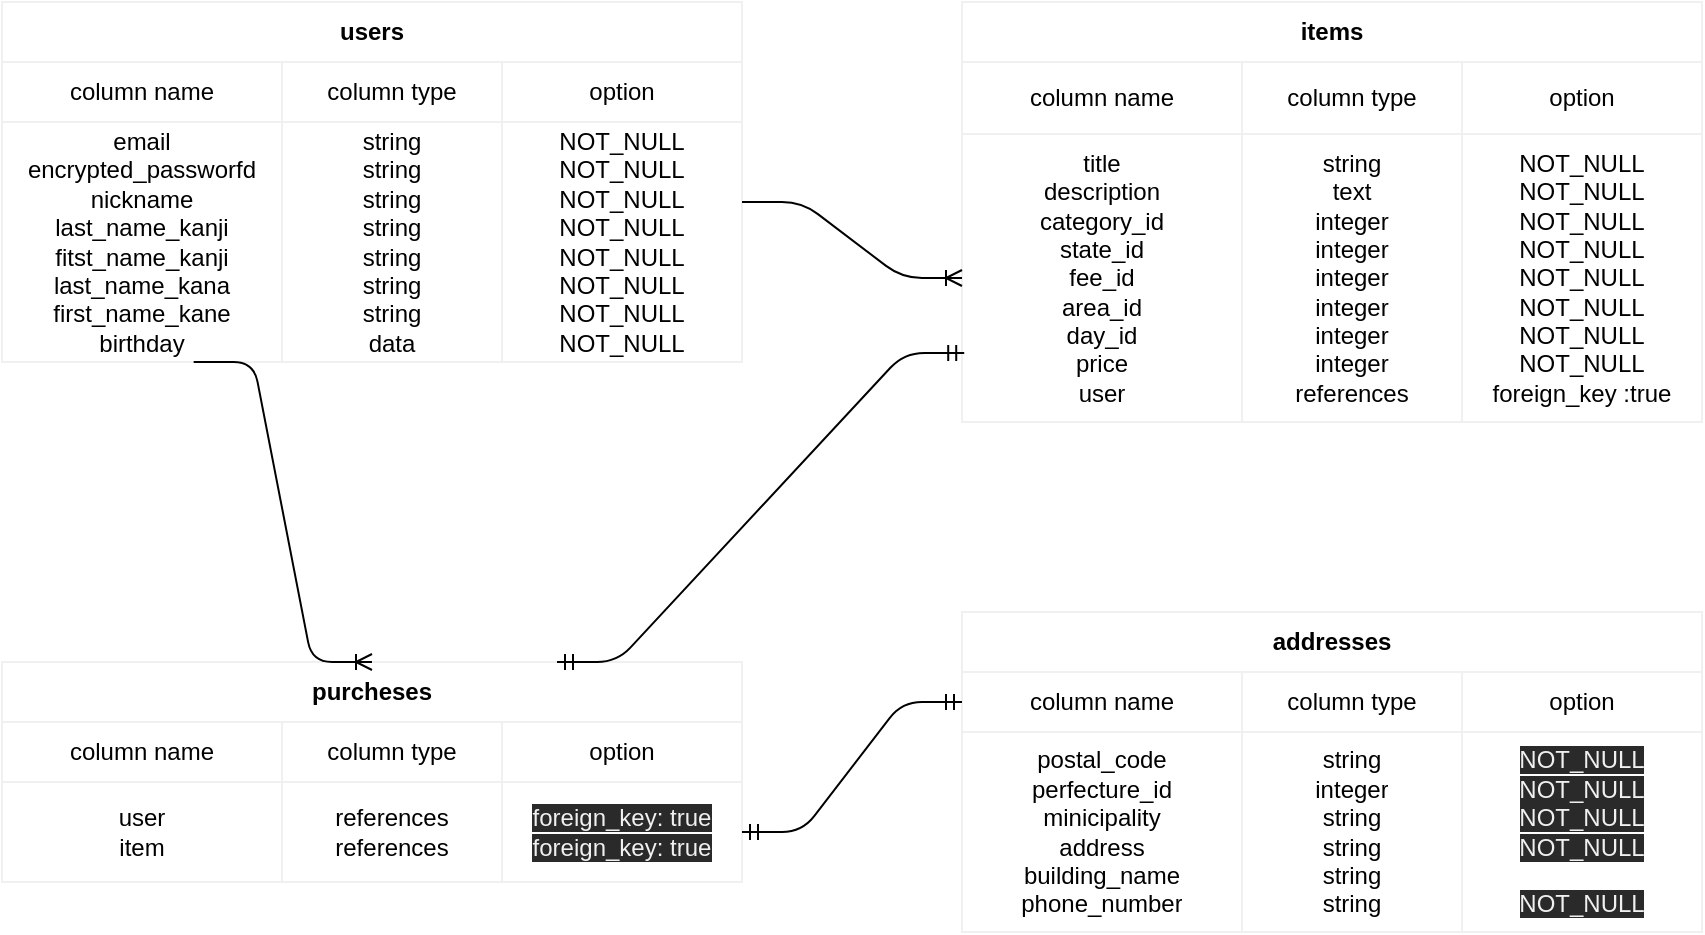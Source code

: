 <mxfile version="13.10.0" type="embed">
    <diagram id="ObTQTqznqsVkcuwCOPtK" name="Page-1">
        <mxGraphModel dx="976" dy="472" grid="1" gridSize="10" guides="1" tooltips="1" connect="1" arrows="1" fold="1" page="1" pageScale="1" pageWidth="850" pageHeight="1100" math="0" shadow="0">
            <root>
                <mxCell id="0"/>
                <mxCell id="1" parent="0"/>
                <mxCell id="130" value="users" style="shape=table;html=1;whiteSpace=wrap;startSize=30;container=1;collapsible=0;childLayout=tableLayout;fontStyle=1;align=center;strokeColor=#f0f0f0;" vertex="1" parent="1">
                    <mxGeometry width="370" height="180" as="geometry"/>
                </mxCell>
                <mxCell id="131" value="" style="shape=partialRectangle;html=1;whiteSpace=wrap;collapsible=0;dropTarget=0;pointerEvents=0;fillColor=none;top=0;left=0;bottom=0;right=0;points=[[0,0.5],[1,0.5]];portConstraint=eastwest;" vertex="1" parent="130">
                    <mxGeometry y="30" width="370" height="30" as="geometry"/>
                </mxCell>
                <mxCell id="132" value="column name" style="shape=partialRectangle;html=1;whiteSpace=wrap;connectable=0;fillColor=none;top=0;left=0;bottom=0;right=0;overflow=hidden;" vertex="1" parent="131">
                    <mxGeometry width="140" height="30" as="geometry"/>
                </mxCell>
                <mxCell id="133" value="column type" style="shape=partialRectangle;html=1;whiteSpace=wrap;connectable=0;fillColor=none;top=0;left=0;bottom=0;right=0;overflow=hidden;" vertex="1" parent="131">
                    <mxGeometry x="140" width="110" height="30" as="geometry"/>
                </mxCell>
                <mxCell id="134" value="option" style="shape=partialRectangle;html=1;whiteSpace=wrap;connectable=0;fillColor=none;top=0;left=0;bottom=0;right=0;overflow=hidden;" vertex="1" parent="131">
                    <mxGeometry x="250" width="120" height="30" as="geometry"/>
                </mxCell>
                <mxCell id="135" value="" style="shape=partialRectangle;html=1;whiteSpace=wrap;collapsible=0;dropTarget=0;pointerEvents=0;fillColor=none;top=0;left=0;bottom=0;right=0;points=[[0,0.5],[1,0.5]];portConstraint=eastwest;" vertex="1" parent="130">
                    <mxGeometry y="60" width="370" height="120" as="geometry"/>
                </mxCell>
                <mxCell id="136" value="email&lt;br&gt;encrypted_passworfd&lt;br&gt;nickname&lt;br&gt;last_name_kanji&lt;br&gt;fitst_name_kanji&lt;br&gt;last_name_kana&lt;br&gt;first_name_kane&lt;br&gt;birthday" style="shape=partialRectangle;html=1;whiteSpace=wrap;connectable=0;fillColor=none;top=0;left=0;bottom=0;right=0;overflow=hidden;" vertex="1" parent="135">
                    <mxGeometry width="140" height="120" as="geometry"/>
                </mxCell>
                <mxCell id="137" value="string&lt;br&gt;string&lt;br&gt;string&lt;br&gt;string&lt;br&gt;string&lt;br&gt;string&lt;br&gt;string&lt;br&gt;data" style="shape=partialRectangle;html=1;whiteSpace=wrap;connectable=0;fillColor=none;top=0;left=0;bottom=0;right=0;overflow=hidden;" vertex="1" parent="135">
                    <mxGeometry x="140" width="110" height="120" as="geometry"/>
                </mxCell>
                <mxCell id="138" value="NOT_NULL&lt;br&gt;NOT_NULL&lt;br&gt;NOT_NULL&lt;br&gt;NOT_NULL&lt;br&gt;NOT_NULL&lt;br&gt;NOT_NULL&lt;br&gt;NOT_NULL&lt;br&gt;NOT_NULL" style="shape=partialRectangle;html=1;whiteSpace=wrap;connectable=0;fillColor=none;top=0;left=0;bottom=0;right=0;overflow=hidden;" vertex="1" parent="135">
                    <mxGeometry x="250" width="120" height="120" as="geometry"/>
                </mxCell>
                <mxCell id="156" value="items" style="shape=table;html=1;whiteSpace=wrap;startSize=30;container=1;collapsible=0;childLayout=tableLayout;fontStyle=1;align=center;strokeColor=#f0f0f0;" vertex="1" parent="1">
                    <mxGeometry x="480" width="370" height="210" as="geometry"/>
                </mxCell>
                <mxCell id="157" value="" style="shape=partialRectangle;html=1;whiteSpace=wrap;collapsible=0;dropTarget=0;pointerEvents=0;fillColor=none;top=0;left=0;bottom=0;right=0;points=[[0,0.5],[1,0.5]];portConstraint=eastwest;" vertex="1" parent="156">
                    <mxGeometry y="30" width="370" height="36" as="geometry"/>
                </mxCell>
                <mxCell id="158" value="column name" style="shape=partialRectangle;html=1;whiteSpace=wrap;connectable=0;fillColor=none;top=0;left=0;bottom=0;right=0;overflow=hidden;" vertex="1" parent="157">
                    <mxGeometry width="140" height="36" as="geometry"/>
                </mxCell>
                <mxCell id="159" value="column type" style="shape=partialRectangle;html=1;whiteSpace=wrap;connectable=0;fillColor=none;top=0;left=0;bottom=0;right=0;overflow=hidden;" vertex="1" parent="157">
                    <mxGeometry x="140" width="110" height="36" as="geometry"/>
                </mxCell>
                <mxCell id="160" value="option" style="shape=partialRectangle;html=1;whiteSpace=wrap;connectable=0;fillColor=none;top=0;left=0;bottom=0;right=0;overflow=hidden;" vertex="1" parent="157">
                    <mxGeometry x="250" width="120" height="36" as="geometry"/>
                </mxCell>
                <mxCell id="161" value="" style="shape=partialRectangle;html=1;whiteSpace=wrap;collapsible=0;dropTarget=0;pointerEvents=0;fillColor=none;top=0;left=0;bottom=0;right=0;points=[[0,0.5],[1,0.5]];portConstraint=eastwest;" vertex="1" parent="156">
                    <mxGeometry y="66" width="370" height="144" as="geometry"/>
                </mxCell>
                <mxCell id="162" value="title&lt;br&gt;description&lt;br&gt;category_id&lt;br&gt;state_id&lt;br&gt;fee_id&lt;br&gt;area_id&lt;br&gt;day_id&lt;br&gt;price&lt;br&gt;user" style="shape=partialRectangle;html=1;whiteSpace=wrap;connectable=0;fillColor=none;top=0;left=0;bottom=0;right=0;overflow=hidden;" vertex="1" parent="161">
                    <mxGeometry width="140" height="144" as="geometry"/>
                </mxCell>
                <mxCell id="163" value="string&lt;br&gt;text&lt;br&gt;integer&lt;br&gt;integer&lt;br&gt;integer&lt;br&gt;integer&lt;br&gt;integer&lt;br&gt;integer&lt;br&gt;references" style="shape=partialRectangle;html=1;whiteSpace=wrap;connectable=0;fillColor=none;top=0;left=0;bottom=0;right=0;overflow=hidden;" vertex="1" parent="161">
                    <mxGeometry x="140" width="110" height="144" as="geometry"/>
                </mxCell>
                <mxCell id="164" value="NOT_NULL&lt;br&gt;NOT_NULL&lt;br&gt;NOT_NULL&lt;br&gt;NOT_NULL&lt;br&gt;NOT_NULL&lt;br&gt;NOT_NULL&lt;br&gt;NOT_NULL&lt;br&gt;NOT_NULL&lt;br&gt;foreign_key :true" style="shape=partialRectangle;html=1;whiteSpace=wrap;connectable=0;fillColor=none;top=0;left=0;bottom=0;right=0;overflow=hidden;" vertex="1" parent="161">
                    <mxGeometry x="250" width="120" height="144" as="geometry"/>
                </mxCell>
                <mxCell id="165" value="purcheses" style="shape=table;html=1;whiteSpace=wrap;startSize=30;container=1;collapsible=0;childLayout=tableLayout;fontStyle=1;align=center;strokeColor=#f0f0f0;" vertex="1" parent="1">
                    <mxGeometry y="330" width="370" height="110" as="geometry"/>
                </mxCell>
                <mxCell id="166" value="" style="shape=partialRectangle;html=1;whiteSpace=wrap;collapsible=0;dropTarget=0;pointerEvents=0;fillColor=none;top=0;left=0;bottom=0;right=0;points=[[0,0.5],[1,0.5]];portConstraint=eastwest;" vertex="1" parent="165">
                    <mxGeometry y="30" width="370" height="30" as="geometry"/>
                </mxCell>
                <mxCell id="167" value="column name" style="shape=partialRectangle;html=1;whiteSpace=wrap;connectable=0;fillColor=none;top=0;left=0;bottom=0;right=0;overflow=hidden;" vertex="1" parent="166">
                    <mxGeometry width="140" height="30" as="geometry"/>
                </mxCell>
                <mxCell id="168" value="column type" style="shape=partialRectangle;html=1;whiteSpace=wrap;connectable=0;fillColor=none;top=0;left=0;bottom=0;right=0;overflow=hidden;" vertex="1" parent="166">
                    <mxGeometry x="140" width="110" height="30" as="geometry"/>
                </mxCell>
                <mxCell id="169" value="option" style="shape=partialRectangle;html=1;whiteSpace=wrap;connectable=0;fillColor=none;top=0;left=0;bottom=0;right=0;overflow=hidden;" vertex="1" parent="166">
                    <mxGeometry x="250" width="120" height="30" as="geometry"/>
                </mxCell>
                <mxCell id="170" value="" style="shape=partialRectangle;html=1;whiteSpace=wrap;collapsible=0;dropTarget=0;pointerEvents=0;fillColor=none;top=0;left=0;bottom=0;right=0;points=[[0,0.5],[1,0.5]];portConstraint=eastwest;" vertex="1" parent="165">
                    <mxGeometry y="60" width="370" height="50" as="geometry"/>
                </mxCell>
                <mxCell id="171" value="user&lt;br&gt;item" style="shape=partialRectangle;html=1;whiteSpace=wrap;connectable=0;fillColor=none;top=0;left=0;bottom=0;right=0;overflow=hidden;" vertex="1" parent="170">
                    <mxGeometry width="140" height="50" as="geometry"/>
                </mxCell>
                <mxCell id="172" value="references&lt;br&gt;references&lt;br&gt;" style="shape=partialRectangle;html=1;whiteSpace=wrap;connectable=0;fillColor=none;top=0;left=0;bottom=0;right=0;overflow=hidden;" vertex="1" parent="170">
                    <mxGeometry x="140" width="110" height="50" as="geometry"/>
                </mxCell>
                <mxCell id="173" value="&lt;span style=&quot;color: rgb(240 , 240 , 240) ; font-family: &amp;#34;helvetica&amp;#34; ; font-size: 12px ; font-style: normal ; font-weight: 400 ; letter-spacing: normal ; text-align: center ; text-indent: 0px ; text-transform: none ; word-spacing: 0px ; background-color: rgb(42 , 42 , 42) ; display: inline ; float: none&quot;&gt;foreign_key: true&lt;br&gt;&lt;span style=&quot;font-family: &amp;#34;helvetica&amp;#34;&quot;&gt;foreign_key: true&lt;/span&gt;&lt;br&gt;&lt;/span&gt;" style="shape=partialRectangle;html=1;whiteSpace=wrap;connectable=0;fillColor=none;top=0;left=0;bottom=0;right=0;overflow=hidden;" vertex="1" parent="170">
                    <mxGeometry x="250" width="120" height="50" as="geometry"/>
                </mxCell>
                <mxCell id="174" value="addresses" style="shape=table;html=1;whiteSpace=wrap;startSize=30;container=1;collapsible=0;childLayout=tableLayout;fontStyle=1;align=center;strokeColor=#f0f0f0;" vertex="1" parent="1">
                    <mxGeometry x="480" y="305" width="370" height="160" as="geometry"/>
                </mxCell>
                <mxCell id="175" value="" style="shape=partialRectangle;html=1;whiteSpace=wrap;collapsible=0;dropTarget=0;pointerEvents=0;fillColor=none;top=0;left=0;bottom=0;right=0;points=[[0,0.5],[1,0.5]];portConstraint=eastwest;" vertex="1" parent="174">
                    <mxGeometry y="30" width="370" height="30" as="geometry"/>
                </mxCell>
                <mxCell id="176" value="column name" style="shape=partialRectangle;html=1;whiteSpace=wrap;connectable=0;fillColor=none;top=0;left=0;bottom=0;right=0;overflow=hidden;" vertex="1" parent="175">
                    <mxGeometry width="140" height="30" as="geometry"/>
                </mxCell>
                <mxCell id="177" value="column type" style="shape=partialRectangle;html=1;whiteSpace=wrap;connectable=0;fillColor=none;top=0;left=0;bottom=0;right=0;overflow=hidden;" vertex="1" parent="175">
                    <mxGeometry x="140" width="110" height="30" as="geometry"/>
                </mxCell>
                <mxCell id="178" value="option" style="shape=partialRectangle;html=1;whiteSpace=wrap;connectable=0;fillColor=none;top=0;left=0;bottom=0;right=0;overflow=hidden;" vertex="1" parent="175">
                    <mxGeometry x="250" width="120" height="30" as="geometry"/>
                </mxCell>
                <mxCell id="179" value="" style="shape=partialRectangle;html=1;whiteSpace=wrap;collapsible=0;dropTarget=0;pointerEvents=0;fillColor=none;top=0;left=0;bottom=0;right=0;points=[[0,0.5],[1,0.5]];portConstraint=eastwest;" vertex="1" parent="174">
                    <mxGeometry y="60" width="370" height="100" as="geometry"/>
                </mxCell>
                <mxCell id="180" value="postal_code&lt;br&gt;perfecture_id&lt;br&gt;minicipality&lt;br&gt;address&lt;br&gt;building_name&lt;br&gt;phone_number" style="shape=partialRectangle;html=1;whiteSpace=wrap;connectable=0;fillColor=none;top=0;left=0;bottom=0;right=0;overflow=hidden;" vertex="1" parent="179">
                    <mxGeometry width="140" height="100" as="geometry"/>
                </mxCell>
                <mxCell id="181" value="string&lt;br&gt;integer&lt;br&gt;string&lt;br&gt;string&lt;br&gt;string&lt;br&gt;string" style="shape=partialRectangle;html=1;whiteSpace=wrap;connectable=0;fillColor=none;top=0;left=0;bottom=0;right=0;overflow=hidden;" vertex="1" parent="179">
                    <mxGeometry x="140" width="110" height="100" as="geometry"/>
                </mxCell>
                <mxCell id="182" value="&lt;span style=&quot;color: rgb(240 , 240 , 240) ; font-family: &amp;#34;helvetica&amp;#34; ; font-size: 12px ; font-style: normal ; font-weight: 400 ; letter-spacing: normal ; text-align: center ; text-indent: 0px ; text-transform: none ; word-spacing: 0px ; background-color: rgb(42 , 42 , 42) ; display: inline ; float: none&quot;&gt;NOT_NULL&lt;br&gt;NOT_NULL&lt;br&gt;NOT_NULL&lt;br&gt;NOT_NULL&lt;br&gt;&lt;br&gt;NOT_NULL&lt;br&gt;&lt;/span&gt;" style="shape=partialRectangle;html=1;whiteSpace=wrap;connectable=0;fillColor=none;top=0;left=0;bottom=0;right=0;overflow=hidden;" vertex="1" parent="179">
                    <mxGeometry x="250" width="120" height="100" as="geometry"/>
                </mxCell>
                <mxCell id="186" value="" style="edgeStyle=entityRelationEdgeStyle;fontSize=12;html=1;endArrow=ERoneToMany;entryX=0;entryY=0.5;entryDx=0;entryDy=0;" edge="1" parent="1" target="161">
                    <mxGeometry width="100" height="100" relative="1" as="geometry">
                        <mxPoint x="370" y="100" as="sourcePoint"/>
                        <mxPoint x="470" y="100" as="targetPoint"/>
                    </mxGeometry>
                </mxCell>
                <mxCell id="187" value="" style="edgeStyle=entityRelationEdgeStyle;fontSize=12;html=1;endArrow=ERoneToMany;exitX=0.259;exitY=1;exitDx=0;exitDy=0;entryX=0.5;entryY=0;entryDx=0;entryDy=0;exitPerimeter=0;" edge="1" parent="1" source="135" target="165">
                    <mxGeometry width="100" height="100" relative="1" as="geometry">
                        <mxPoint x="180" y="220" as="sourcePoint"/>
                        <mxPoint x="210" y="400" as="targetPoint"/>
                    </mxGeometry>
                </mxCell>
                <mxCell id="188" value="" style="edgeStyle=entityRelationEdgeStyle;fontSize=12;html=1;endArrow=ERmandOne;startArrow=ERmandOne;entryX=0;entryY=0.5;entryDx=0;entryDy=0;exitX=1;exitY=0.5;exitDx=0;exitDy=0;" edge="1" parent="1" source="170" target="175">
                    <mxGeometry width="100" height="100" relative="1" as="geometry">
                        <mxPoint x="370" y="500" as="sourcePoint"/>
                        <mxPoint x="470" y="400" as="targetPoint"/>
                    </mxGeometry>
                </mxCell>
                <mxCell id="190" value="" style="edgeStyle=entityRelationEdgeStyle;fontSize=12;html=1;endArrow=ERmandOne;startArrow=ERmandOne;exitX=0.75;exitY=0;exitDx=0;exitDy=0;entryX=0.003;entryY=0.76;entryDx=0;entryDy=0;entryPerimeter=0;" edge="1" parent="1" source="165" target="161">
                    <mxGeometry width="100" height="100" relative="1" as="geometry">
                        <mxPoint x="522.18" y="397.16" as="sourcePoint"/>
                        <mxPoint x="480.0" y="210.004" as="targetPoint"/>
                    </mxGeometry>
                </mxCell>
            </root>
        </mxGraphModel>
    </diagram>
</mxfile>